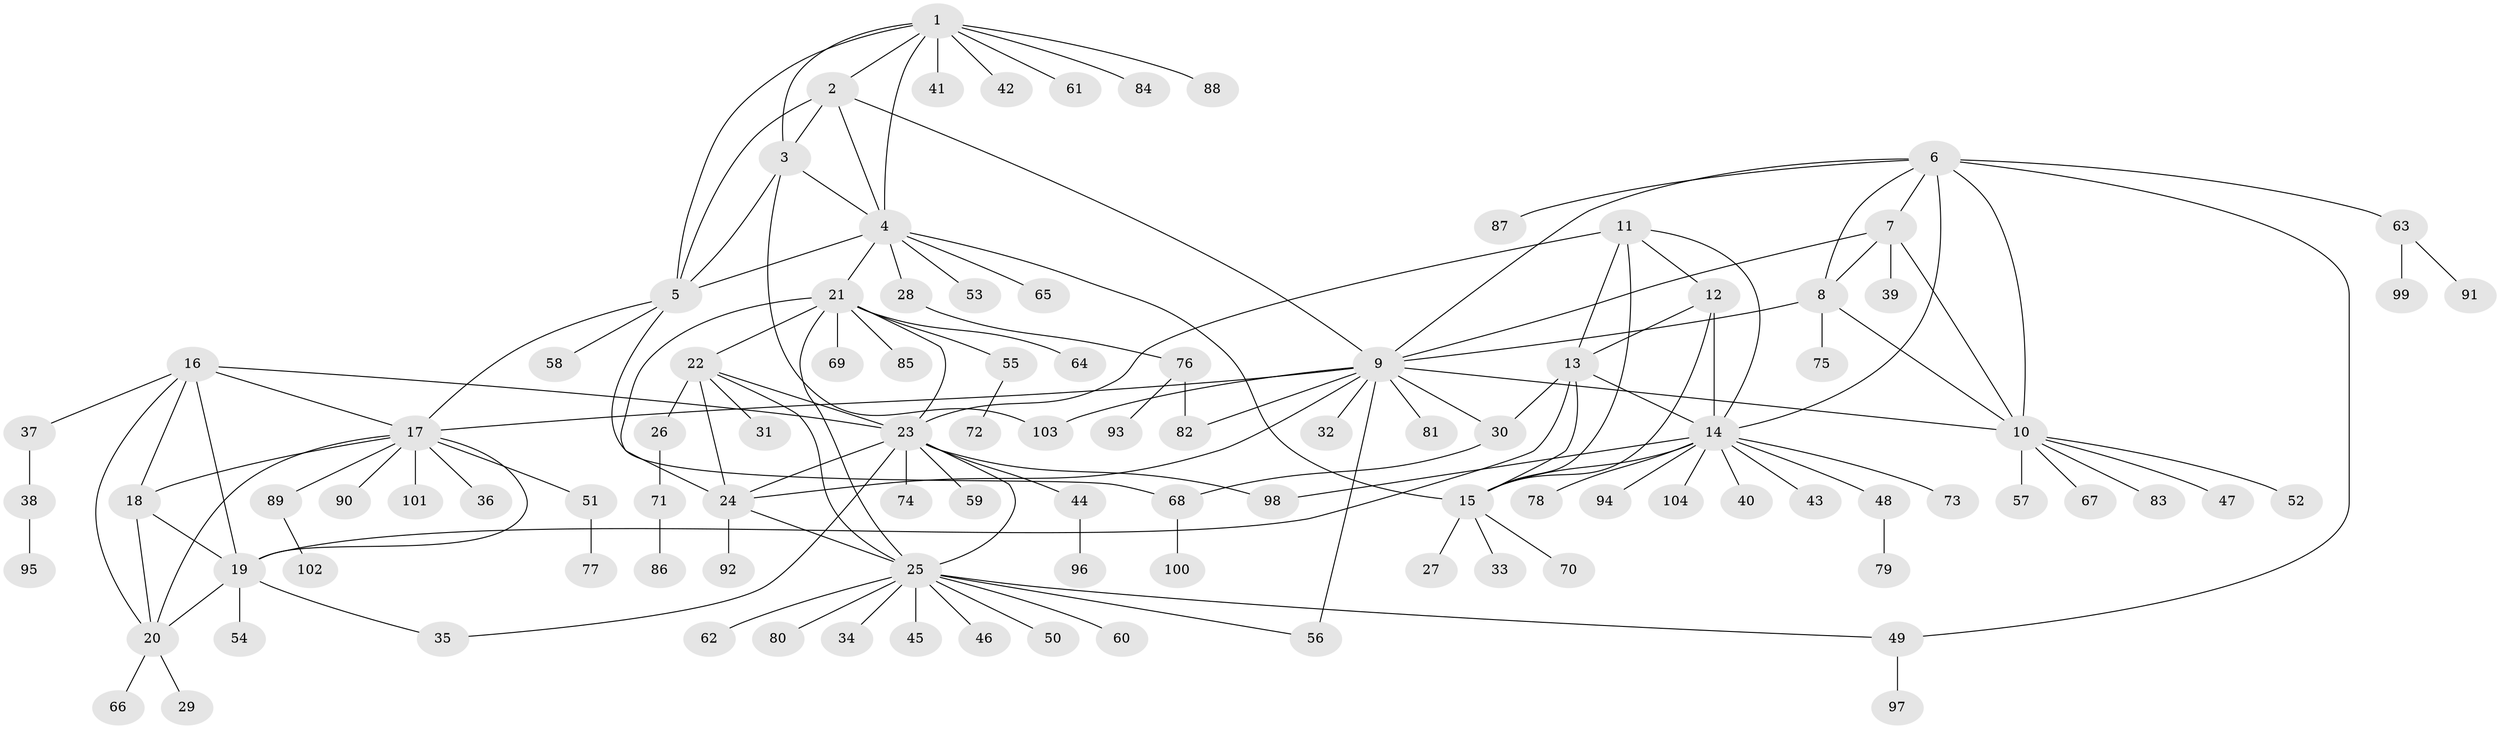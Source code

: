 // coarse degree distribution, {8: 0.024096385542168676, 6: 0.060240963855421686, 13: 0.012048192771084338, 4: 0.024096385542168676, 7: 0.03614457831325301, 5: 0.03614457831325301, 12: 0.024096385542168676, 10: 0.024096385542168676, 9: 0.012048192771084338, 3: 0.024096385542168676, 1: 0.6265060240963856, 2: 0.0963855421686747}
// Generated by graph-tools (version 1.1) at 2025/42/03/06/25 10:42:14]
// undirected, 104 vertices, 147 edges
graph export_dot {
graph [start="1"]
  node [color=gray90,style=filled];
  1;
  2;
  3;
  4;
  5;
  6;
  7;
  8;
  9;
  10;
  11;
  12;
  13;
  14;
  15;
  16;
  17;
  18;
  19;
  20;
  21;
  22;
  23;
  24;
  25;
  26;
  27;
  28;
  29;
  30;
  31;
  32;
  33;
  34;
  35;
  36;
  37;
  38;
  39;
  40;
  41;
  42;
  43;
  44;
  45;
  46;
  47;
  48;
  49;
  50;
  51;
  52;
  53;
  54;
  55;
  56;
  57;
  58;
  59;
  60;
  61;
  62;
  63;
  64;
  65;
  66;
  67;
  68;
  69;
  70;
  71;
  72;
  73;
  74;
  75;
  76;
  77;
  78;
  79;
  80;
  81;
  82;
  83;
  84;
  85;
  86;
  87;
  88;
  89;
  90;
  91;
  92;
  93;
  94;
  95;
  96;
  97;
  98;
  99;
  100;
  101;
  102;
  103;
  104;
  1 -- 2;
  1 -- 3;
  1 -- 4;
  1 -- 5;
  1 -- 41;
  1 -- 42;
  1 -- 61;
  1 -- 84;
  1 -- 88;
  2 -- 3;
  2 -- 4;
  2 -- 5;
  2 -- 9;
  3 -- 4;
  3 -- 5;
  3 -- 103;
  4 -- 5;
  4 -- 15;
  4 -- 21;
  4 -- 28;
  4 -- 53;
  4 -- 65;
  5 -- 17;
  5 -- 58;
  5 -- 68;
  6 -- 7;
  6 -- 8;
  6 -- 9;
  6 -- 10;
  6 -- 14;
  6 -- 49;
  6 -- 63;
  6 -- 87;
  7 -- 8;
  7 -- 9;
  7 -- 10;
  7 -- 39;
  8 -- 9;
  8 -- 10;
  8 -- 75;
  9 -- 10;
  9 -- 17;
  9 -- 24;
  9 -- 30;
  9 -- 32;
  9 -- 56;
  9 -- 81;
  9 -- 82;
  9 -- 103;
  10 -- 47;
  10 -- 52;
  10 -- 57;
  10 -- 67;
  10 -- 83;
  11 -- 12;
  11 -- 13;
  11 -- 14;
  11 -- 15;
  11 -- 23;
  12 -- 13;
  12 -- 14;
  12 -- 15;
  13 -- 14;
  13 -- 15;
  13 -- 19;
  13 -- 30;
  14 -- 15;
  14 -- 40;
  14 -- 43;
  14 -- 48;
  14 -- 73;
  14 -- 78;
  14 -- 94;
  14 -- 98;
  14 -- 104;
  15 -- 27;
  15 -- 33;
  15 -- 70;
  16 -- 17;
  16 -- 18;
  16 -- 19;
  16 -- 20;
  16 -- 23;
  16 -- 37;
  17 -- 18;
  17 -- 19;
  17 -- 20;
  17 -- 36;
  17 -- 51;
  17 -- 89;
  17 -- 90;
  17 -- 101;
  18 -- 19;
  18 -- 20;
  19 -- 20;
  19 -- 35;
  19 -- 54;
  20 -- 29;
  20 -- 66;
  21 -- 22;
  21 -- 23;
  21 -- 24;
  21 -- 25;
  21 -- 55;
  21 -- 64;
  21 -- 69;
  21 -- 85;
  22 -- 23;
  22 -- 24;
  22 -- 25;
  22 -- 26;
  22 -- 31;
  23 -- 24;
  23 -- 25;
  23 -- 35;
  23 -- 44;
  23 -- 59;
  23 -- 74;
  23 -- 98;
  24 -- 25;
  24 -- 92;
  25 -- 34;
  25 -- 45;
  25 -- 46;
  25 -- 49;
  25 -- 50;
  25 -- 56;
  25 -- 60;
  25 -- 62;
  25 -- 80;
  26 -- 71;
  28 -- 76;
  30 -- 68;
  37 -- 38;
  38 -- 95;
  44 -- 96;
  48 -- 79;
  49 -- 97;
  51 -- 77;
  55 -- 72;
  63 -- 91;
  63 -- 99;
  68 -- 100;
  71 -- 86;
  76 -- 82;
  76 -- 93;
  89 -- 102;
}
